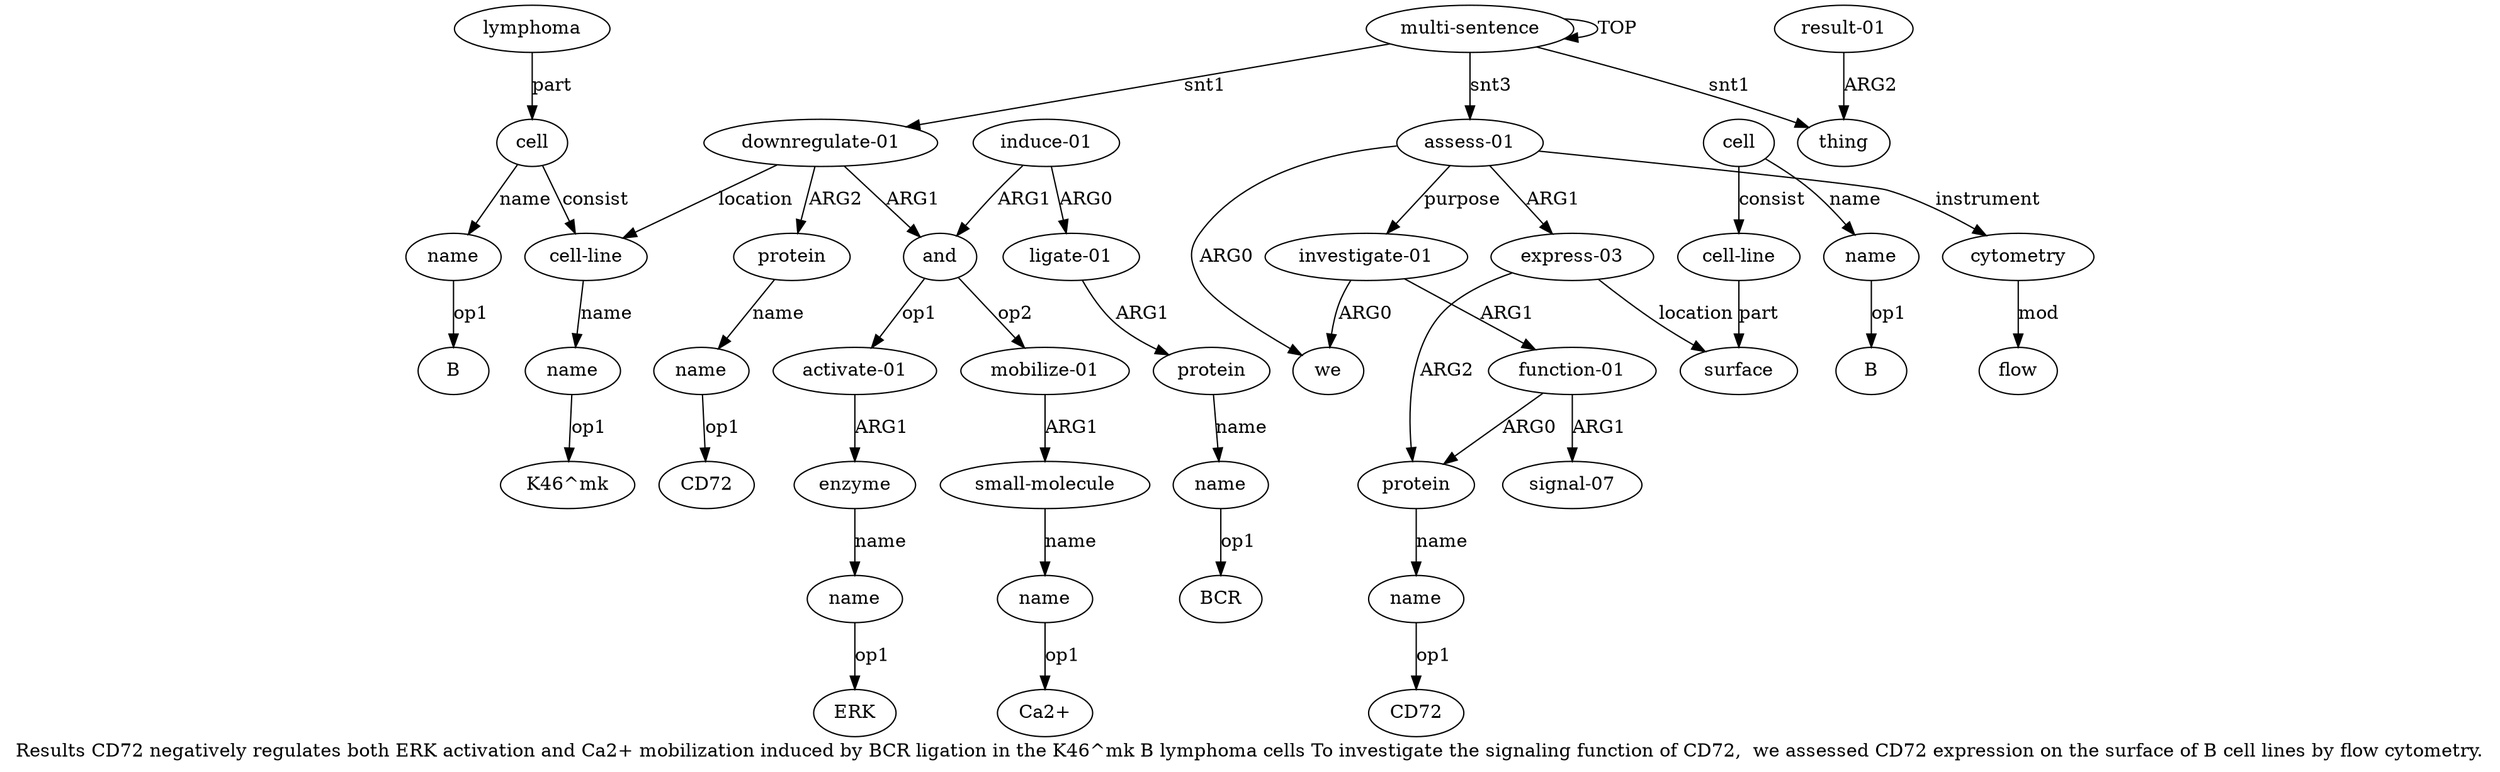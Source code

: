digraph  {
	graph [label="Results CD72 negatively regulates both ERK activation and Ca2+ mobilization induced by BCR ligation in the K46^mk B lymphoma cells \
To investigate the signaling function of CD72,  we assessed CD72 expression on the surface of B cell lines by flow cytometry."];
	node [label="\N"];
	a20	 [color=black,
		gold_ind=20,
		gold_label=name,
		label=name,
		test_ind=20,
		test_label=name];
	"a20 B"	 [color=black,
		gold_ind=-1,
		gold_label=B,
		label=B,
		test_ind=-1,
		test_label=B];
	a20 -> "a20 B" [key=0,
	color=black,
	gold_label=op1,
	label=op1,
	test_label=op1];
a21 [color=black,
	gold_ind=21,
	gold_label=lymphoma,
	label=lymphoma,
	test_ind=21,
	test_label=lymphoma];
a19 [color=black,
	gold_ind=19,
	gold_label=cell,
	label=cell,
	test_ind=19,
	test_label=cell];
a21 -> a19 [key=0,
color=black,
gold_label=part,
label=part,
test_label=part];
a22 [color=black,
gold_ind=22,
gold_label="assess-01",
label="assess-01",
test_ind=22,
test_label="assess-01"];
a23 [color=black,
gold_ind=23,
gold_label=we,
label=we,
test_ind=23,
test_label=we];
a22 -> a23 [key=0,
color=black,
gold_label=ARG0,
label=ARG0,
test_label=ARG0];
a24 [color=black,
gold_ind=24,
gold_label="express-03",
label="express-03",
test_ind=24,
test_label="express-03"];
a22 -> a24 [key=0,
color=black,
gold_label=ARG1,
label=ARG1,
test_label=ARG1];
a31 [color=black,
gold_ind=31,
gold_label=cytometry,
label=cytometry,
test_ind=31,
test_label=cytometry];
a22 -> a31 [key=0,
color=black,
gold_label=instrument,
label=instrument,
test_label=instrument];
a33 [color=black,
gold_ind=33,
gold_label="investigate-01",
label="investigate-01",
test_ind=33,
test_label="investigate-01"];
a22 -> a33 [key=0,
color=black,
gold_label=purpose,
label=purpose,
test_label=purpose];
a25 [color=black,
gold_ind=25,
gold_label=protein,
label=protein,
test_ind=25,
test_label=protein];
a24 -> a25 [key=0,
color=black,
gold_label=ARG2,
label=ARG2,
test_label=ARG2];
a27 [color=black,
gold_ind=27,
gold_label=surface,
label=surface,
test_ind=27,
test_label=surface];
a24 -> a27 [key=0,
color=black,
gold_label=location,
label=location,
test_label=location];
a26 [color=black,
gold_ind=26,
gold_label=name,
label=name,
test_ind=26,
test_label=name];
a25 -> a26 [key=0,
color=black,
gold_label=name,
label=name,
test_label=name];
"a26 CD72" [color=black,
gold_ind=-1,
gold_label=CD72,
label=CD72,
test_ind=-1,
test_label=CD72];
a26 -> "a26 CD72" [key=0,
color=black,
gold_label=op1,
label=op1,
test_label=op1];
a28 [color=black,
gold_ind=28,
gold_label="cell-line",
label="cell-line",
test_ind=28,
test_label="cell-line"];
a28 -> a27 [key=0,
color=black,
gold_label=part,
label=part,
test_label=part];
a29 [color=black,
gold_ind=29,
gold_label=cell,
label=cell,
test_ind=29,
test_label=cell];
a29 -> a28 [key=0,
color=black,
gold_label=consist,
label=consist,
test_label=consist];
a30 [color=black,
gold_ind=30,
gold_label=name,
label=name,
test_ind=30,
test_label=name];
a29 -> a30 [key=0,
color=black,
gold_label=name,
label=name,
test_label=name];
a32 [color=black,
gold_ind=32,
gold_label=flow,
label=flow,
test_ind=32,
test_label=flow];
a31 -> a32 [key=0,
color=black,
gold_label=mod,
label=mod,
test_label=mod];
"a30 B" [color=black,
gold_ind=-1,
gold_label=B,
label=B,
test_ind=-1,
test_label=B];
a30 -> "a30 B" [key=0,
color=black,
gold_label=op1,
label=op1,
test_label=op1];
"a10 Ca2+" [color=black,
gold_ind=-1,
gold_label="Ca2+",
label="Ca2+",
test_ind=-1,
test_label="Ca2+"];
a33 -> a23 [key=0,
color=black,
gold_label=ARG0,
label=ARG0,
test_label=ARG0];
a34 [color=black,
gold_ind=34,
gold_label="function-01",
label="function-01",
test_ind=34,
test_label="function-01"];
a33 -> a34 [key=0,
color=black,
gold_label=ARG1,
label=ARG1,
test_label=ARG1];
a35 [color=black,
gold_ind=35,
gold_label="signal-07",
label="signal-07",
test_ind=35,
test_label="signal-07"];
a34 -> a25 [key=0,
color=black,
gold_label=ARG0,
label=ARG0,
test_label=ARG0];
a34 -> a35 [key=0,
color=black,
gold_label=ARG1,
label=ARG1,
test_label=ARG1];
"a14 BCR" [color=black,
gold_ind=-1,
gold_label=BCR,
label=BCR,
test_ind=-1,
test_label=BCR];
"a7 ERK" [color=black,
gold_ind=-1,
gold_label=ERK,
label=ERK,
test_ind=-1,
test_label=ERK];
a15 [color=black,
gold_ind=15,
gold_label=protein,
label=protein,
test_ind=15,
test_label=protein];
a16 [color=black,
gold_ind=16,
gold_label=name,
label=name,
test_ind=16,
test_label=name];
a15 -> a16 [key=0,
color=black,
gold_label=name,
label=name,
test_label=name];
a14 [color=black,
gold_ind=14,
gold_label=name,
label=name,
test_ind=14,
test_label=name];
a14 -> "a14 BCR" [key=0,
color=black,
gold_label=op1,
label=op1,
test_label=op1];
a17 [color=black,
gold_ind=17,
gold_label="cell-line",
label="cell-line",
test_ind=17,
test_label="cell-line"];
a18 [color=black,
gold_ind=18,
gold_label=name,
label=name,
test_ind=18,
test_label=name];
a17 -> a18 [key=0,
color=black,
gold_label=name,
label=name,
test_label=name];
"a16 CD72" [color=black,
gold_ind=-1,
gold_label=CD72,
label=CD72,
test_ind=-1,
test_label=CD72];
a16 -> "a16 CD72" [key=0,
color=black,
gold_label=op1,
label=op1,
test_label=op1];
a11 [color=black,
gold_ind=11,
gold_label="induce-01",
label="induce-01",
test_ind=11,
test_label="induce-01"];
a12 [color=black,
gold_ind=12,
gold_label="ligate-01",
label="ligate-01",
test_ind=12,
test_label="ligate-01"];
a11 -> a12 [key=0,
color=black,
gold_label=ARG0,
label=ARG0,
test_label=ARG0];
a4 [color=black,
gold_ind=4,
gold_label=and,
label=and,
test_ind=4,
test_label=and];
a11 -> a4 [key=0,
color=black,
gold_label=ARG1,
label=ARG1,
test_label=ARG1];
a10 [color=black,
gold_ind=10,
gold_label=name,
label=name,
test_ind=10,
test_label=name];
a10 -> "a10 Ca2+" [key=0,
color=black,
gold_label=op1,
label=op1,
test_label=op1];
a13 [color=black,
gold_ind=13,
gold_label=protein,
label=protein,
test_ind=13,
test_label=protein];
a13 -> a14 [key=0,
color=black,
gold_label=name,
label=name,
test_label=name];
a12 -> a13 [key=0,
color=black,
gold_label=ARG1,
label=ARG1,
test_label=ARG1];
a19 -> a20 [key=0,
color=black,
gold_label=name,
label=name,
test_label=name];
a19 -> a17 [key=0,
color=black,
gold_label=consist,
label=consist,
test_label=consist];
"a18 K46^mk" [color=black,
gold_ind=-1,
gold_label="K46^mk",
label="K46^mk",
test_ind=-1,
test_label="K46^mk"];
a18 -> "a18 K46^mk" [key=0,
color=black,
gold_label=op1,
label=op1,
test_label=op1];
a1 [color=black,
gold_ind=1,
gold_label=thing,
label=thing,
test_ind=1,
test_label=thing];
a0 [color=black,
gold_ind=0,
gold_label="multi-sentence",
label="multi-sentence",
test_ind=0,
test_label="multi-sentence"];
a0 -> a22 [key=0,
color=black,
gold_label=snt3,
label=snt3,
test_label=snt3];
a0 -> a1 [key=0,
color=black,
gold_label=snt1,
label=snt1,
test_label=snt1];
a0 -> a0 [key=0,
color=black,
gold_label=TOP,
label=TOP,
test_label=TOP];
a3 [color=black,
gold_ind=3,
gold_label="downregulate-01",
label="downregulate-01",
test_ind=3,
test_label="downregulate-01"];
a0 -> a3 [key=0,
color=black,
gold_label=snt1,
label=snt1,
test_label=snt1];
a3 -> a15 [key=0,
color=black,
gold_label=ARG2,
label=ARG2,
test_label=ARG2];
a3 -> a17 [key=0,
color=black,
gold_label=location,
label=location,
test_label=location];
a3 -> a4 [key=0,
color=black,
gold_label=ARG1,
label=ARG1,
test_label=ARG1];
a2 [color=black,
gold_ind=2,
gold_label="result-01",
label="result-01",
test_ind=2,
test_label="result-01"];
a2 -> a1 [key=0,
color=black,
gold_label=ARG2,
label=ARG2,
test_label=ARG2];
a5 [color=black,
gold_ind=5,
gold_label="activate-01",
label="activate-01",
test_ind=5,
test_label="activate-01"];
a6 [color=black,
gold_ind=6,
gold_label=enzyme,
label=enzyme,
test_ind=6,
test_label=enzyme];
a5 -> a6 [key=0,
color=black,
gold_label=ARG1,
label=ARG1,
test_label=ARG1];
a4 -> a5 [key=0,
color=black,
gold_label=op1,
label=op1,
test_label=op1];
a8 [color=black,
gold_ind=8,
gold_label="mobilize-01",
label="mobilize-01",
test_ind=8,
test_label="mobilize-01"];
a4 -> a8 [key=0,
color=black,
gold_label=op2,
label=op2,
test_label=op2];
a7 [color=black,
gold_ind=7,
gold_label=name,
label=name,
test_ind=7,
test_label=name];
a7 -> "a7 ERK" [key=0,
color=black,
gold_label=op1,
label=op1,
test_label=op1];
a6 -> a7 [key=0,
color=black,
gold_label=name,
label=name,
test_label=name];
a9 [color=black,
gold_ind=9,
gold_label="small-molecule",
label="small-molecule",
test_ind=9,
test_label="small-molecule"];
a9 -> a10 [key=0,
color=black,
gold_label=name,
label=name,
test_label=name];
a8 -> a9 [key=0,
color=black,
gold_label=ARG1,
label=ARG1,
test_label=ARG1];
}
